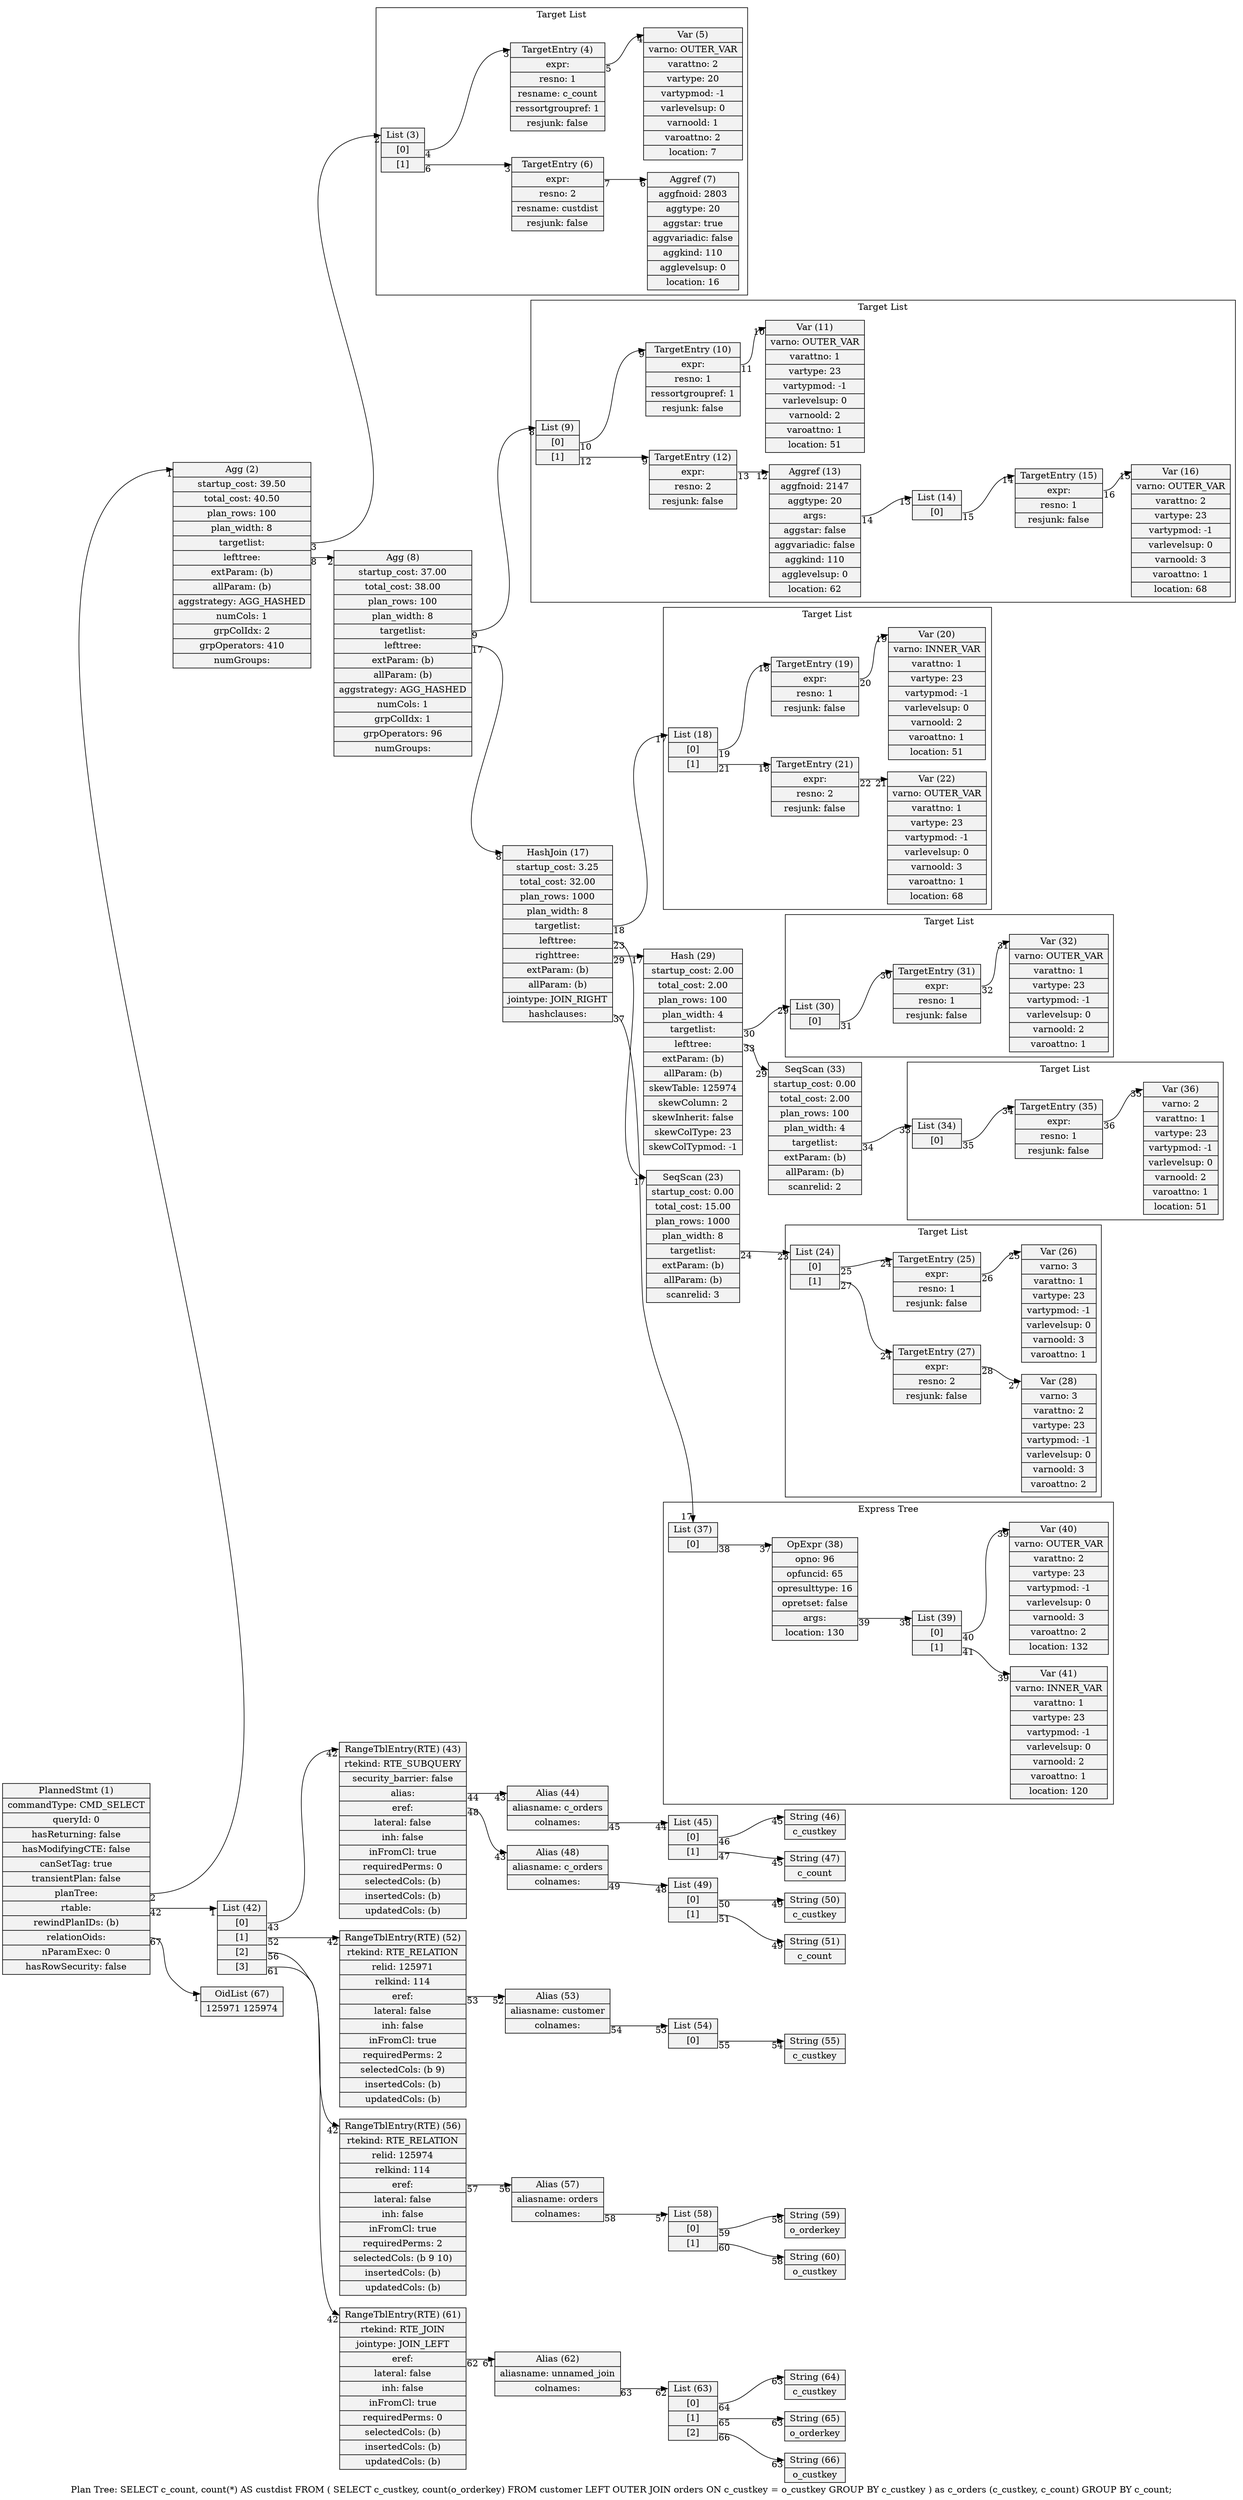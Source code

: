 digraph {
graph [rankdir = "LR", label = "Plan Tree: SELECT c_count, count(*) AS custdist FROM ( SELECT c_custkey, count(o_orderkey) FROM customer LEFT OUTER JOIN orders ON c_custkey = o_custkey GROUP BY c_custkey ) as c_orders (c_custkey, c_count) GROUP BY c_count;"]
node  [shape=record,style=filled,fillcolor=gray95]
edge  [arrowtail=empty]
46[label = "<head> String (46)|c_custkey"]
45[label = "<head> List (45)|<1> [0]|<2> [1]"]
47[label = "<head> String (47)|c_count"]
44[label = "<head> Alias (44)|aliasname: c_orders|<colnames> colnames: "]
48[label = "<head> Alias (48)|aliasname: c_orders|<colnames> colnames: "]
49[label = "<head> List (49)|<1> [0]|<2> [1]"]
50[label = "<head> String (50)|c_custkey"]
51[label = "<head> String (51)|c_count"]
53[label = "<head> Alias (53)|aliasname: customer|<colnames> colnames: "]
54[label = "<head> List (54)|<1> [0]"]
55[label = "<head> String (55)|c_custkey"]
57[label = "<head> Alias (57)|aliasname: orders|<colnames> colnames: "]
58[label = "<head> List (58)|<1> [0]|<2> [1]"]
59[label = "<head> String (59)|o_orderkey"]
60[label = "<head> String (60)|o_custkey"]
62[label = "<head> Alias (62)|aliasname: unnamed_join|<colnames> colnames: "]
63[label = "<head> List (63)|<1> [0]|<2> [1]|<3> [2]"]
64[label = "<head> String (64)|c_custkey"]
65[label = "<head> String (65)|o_orderkey"]
66[label = "<head> String (66)|o_custkey"]
8[label = "<head> Agg (8)|startup_cost: 37.00|total_cost: 38.00|plan_rows: 100|plan_width: 8|<targetlist> targetlist: |<lefttree> lefttree: |extParam: (b)|allParam: (b)|aggstrategy: AGG_HASHED|numCols: 1|grpColIdx: 1|grpOperators: 96|numGroups: "]
2[label = "<head> Agg (2)|startup_cost: 39.50|total_cost: 40.50|plan_rows: 100|plan_width: 8|<targetlist> targetlist: |<lefttree> lefttree: |extParam: (b)|allParam: (b)|aggstrategy: AGG_HASHED|numCols: 1|grpColIdx: 2|grpOperators: 410|numGroups: "]
43[label = "<head> RangeTblEntry(RTE) (43)|rtekind: RTE_SUBQUERY|security_barrier: false|<alias> alias: |<eref> eref: |lateral: false|inh: false|inFromCl: true|requiredPerms: 0|selectedCols: (b)|insertedCols: (b)|updatedCols: (b)"]
23[label = "<head> SeqScan (23)|startup_cost: 0.00|total_cost: 15.00|plan_rows: 1000|plan_width: 8|<targetlist> targetlist: |extParam: (b)|allParam: (b)|scanrelid: 3"]
33[label = "<head> SeqScan (33)|startup_cost: 0.00|total_cost: 2.00|plan_rows: 100|plan_width: 4|<targetlist> targetlist: |extParam: (b)|allParam: (b)|scanrelid: 2"]
29[label = "<head> Hash (29)|startup_cost: 2.00|total_cost: 2.00|plan_rows: 100|plan_width: 4|<targetlist> targetlist: |<lefttree> lefttree: |extParam: (b)|allParam: (b)|skewTable: 125974|skewColumn: 2|skewInherit: false|skewColType: 23|skewColTypmod: -1"]
17[label = "<head> HashJoin (17)|startup_cost: 3.25|total_cost: 32.00|plan_rows: 1000|plan_width: 8|<targetlist> targetlist: |<lefttree> lefttree: |<righttree> righttree: |extParam: (b)|allParam: (b)|jointype: JOIN_RIGHT|<hashclauses> hashclauses: "]
42[label = "<head> List (42)|<1> [0]|<2> [1]|<3> [2]|<4> [3]"]
67[label = "<head> OidList (67)|125971 125974 "]
52[label = "<head> RangeTblEntry(RTE) (52)|rtekind: RTE_RELATION|relid: 125971|relkind: 114|<eref> eref: |lateral: false|inh: false|inFromCl: true|requiredPerms: 2|selectedCols: (b 9)|insertedCols: (b)|updatedCols: (b)"]
56[label = "<head> RangeTblEntry(RTE) (56)|rtekind: RTE_RELATION|relid: 125974|relkind: 114|<eref> eref: |lateral: false|inh: false|inFromCl: true|requiredPerms: 2|selectedCols: (b 9 10)|insertedCols: (b)|updatedCols: (b)"]
61[label = "<head> RangeTblEntry(RTE) (61)|rtekind: RTE_JOIN|jointype: JOIN_LEFT|<eref> eref: |lateral: false|inh: false|inFromCl: true|requiredPerms: 0|selectedCols: (b)|insertedCols: (b)|updatedCols: (b)"]
1[label = "<head> PlannedStmt (1)|commandType: CMD_SELECT|queryId: 0|hasReturning: false|hasModifyingCTE: false|canSetTag: true|transientPlan: false|<planTree> planTree: |<rtable> rtable: |rewindPlanIDs: (b)|<relationOids> relationOids: |nParamExec: 0|hasRowSecurity: false"]

45:1 -> 46:head [headlabel = "45", taillabel = "46"]
45:2 -> 47:head [headlabel = "45", taillabel = "47"]
44:colnames -> 45:head [headlabel = "44", taillabel = "45"]
48:colnames -> 49:head [headlabel = "48", taillabel = "49"]
49:1 -> 50:head [headlabel = "49", taillabel = "50"]
49:2 -> 51:head [headlabel = "49", taillabel = "51"]
53:colnames -> 54:head [headlabel = "53", taillabel = "54"]
54:1 -> 55:head [headlabel = "54", taillabel = "55"]
57:colnames -> 58:head [headlabel = "57", taillabel = "58"]
58:1 -> 59:head [headlabel = "58", taillabel = "59"]
58:2 -> 60:head [headlabel = "58", taillabel = "60"]
62:colnames -> 63:head [headlabel = "62", taillabel = "63"]
63:1 -> 64:head [headlabel = "63", taillabel = "64"]
63:2 -> 65:head [headlabel = "63", taillabel = "65"]
63:3 -> 66:head [headlabel = "63", taillabel = "66"]
8:lefttree -> 17:head [headlabel = "8", taillabel = "17"]
8:targetlist -> 9:head [headlabel = "8", taillabel = "9"]
2:lefttree -> 8:head [headlabel = "2", taillabel = "8"]
2:targetlist -> 3:head [headlabel = "2", taillabel = "3"]
43:alias -> 44:head [headlabel = "43", taillabel = "44"]
43:eref -> 48:head [headlabel = "43", taillabel = "48"]
23:targetlist -> 24:head [headlabel = "23", taillabel = "24"]
33:targetlist -> 34:head [headlabel = "33", taillabel = "34"]
29:lefttree -> 33:head [headlabel = "29", taillabel = "33"]
29:targetlist -> 30:head [headlabel = "29", taillabel = "30"]
17:lefttree -> 23:head [headlabel = "17", taillabel = "23"]
17:righttree -> 29:head [headlabel = "17", taillabel = "29"]
17:hashclauses -> 37:head [headlabel = "17", taillabel = "37"]
17:targetlist -> 18:head [headlabel = "17", taillabel = "18"]
42:1 -> 43:head [headlabel = "42", taillabel = "43"]
42:2 -> 52:head [headlabel = "42", taillabel = "52"]
42:3 -> 56:head [headlabel = "42", taillabel = "56"]
42:4 -> 61:head [headlabel = "42", taillabel = "61"]
52:eref -> 53:head [headlabel = "52", taillabel = "53"]
56:eref -> 57:head [headlabel = "56", taillabel = "57"]
61:eref -> 62:head [headlabel = "61", taillabel = "62"]
1:planTree -> 2:head [headlabel = "1", taillabel = "2"]
1:rtable -> 42:head [headlabel = "1", taillabel = "42"]
1:relationOids -> 67:head [headlabel = "1", taillabel = "67"]

subgraph cluster_0 {
	label = "Target List";
	5[label = "<head> Var (5)|varno: OUTER_VAR|varattno: 2|vartype: 20|vartypmod: -1|varlevelsup: 0|varnoold: 1|varoattno: 2|location: 7"]
	4[label = "<head> TargetEntry (4)|<expr> expr: |resno: 1|resname: c_count|ressortgroupref: 1|resjunk: false"]
	3[label = "<head> List (3)|<1> [0]|<2> [1]"]
	7[label = "<head> Aggref (7)|aggfnoid: 2803|aggtype: 20|aggstar: true|aggvariadic: false|aggkind: 110|agglevelsup: 0|location: 16"]
	6[label = "<head> TargetEntry (6)|<expr> expr: |resno: 2|resname: custdist|resjunk: false"]

	4:expr -> 5:head [headlabel = "4", taillabel = "5"]
	3:1 -> 4:head [headlabel = "3", taillabel = "4"]
	3:2 -> 6:head [headlabel = "3", taillabel = "6"]
	6:expr -> 7:head [headlabel = "6", taillabel = "7"]
}

subgraph cluster_1 {
	label = "Target List";
	30[label = "<head> List (30)|<1> [0]"]
	32[label = "<head> Var (32)|varno: OUTER_VAR|varattno: 1|vartype: 23|vartypmod: -1|varlevelsup: 0|varnoold: 2|varoattno: 1"]
	31[label = "<head> TargetEntry (31)|<expr> expr: |resno: 1|resjunk: false"]

	30:1 -> 31:head [headlabel = "30", taillabel = "31"]
	31:expr -> 32:head [headlabel = "31", taillabel = "32"]
}

subgraph cluster_2 {
	label = "Target List";
	11[label = "<head> Var (11)|varno: OUTER_VAR|varattno: 1|vartype: 23|vartypmod: -1|varlevelsup: 0|varnoold: 2|varoattno: 1|location: 51"]
	10[label = "<head> TargetEntry (10)|<expr> expr: |resno: 1|ressortgroupref: 1|resjunk: false"]
	9[label = "<head> List (9)|<1> [0]|<2> [1]"]
	13[label = "<head> Aggref (13)|aggfnoid: 2147|aggtype: 20|<args> args: |aggstar: false|aggvariadic: false|aggkind: 110|agglevelsup: 0|location: 62"]
	15[label = "<head> TargetEntry (15)|<expr> expr: |resno: 1|resjunk: false"]
	16[label = "<head> Var (16)|varno: OUTER_VAR|varattno: 2|vartype: 23|vartypmod: -1|varlevelsup: 0|varnoold: 3|varoattno: 1|location: 68"]
	14[label = "<head> List (14)|<1> [0]"]
	12[label = "<head> TargetEntry (12)|<expr> expr: |resno: 2|resjunk: false"]

	10:expr -> 11:head [headlabel = "10", taillabel = "11"]
	9:1 -> 10:head [headlabel = "9", taillabel = "10"]
	9:2 -> 12:head [headlabel = "9", taillabel = "12"]
	13:args -> 14:head [headlabel = "13", taillabel = "14"]
	15:expr -> 16:head [headlabel = "15", taillabel = "16"]
	14:1 -> 15:head [headlabel = "14", taillabel = "15"]
	12:expr -> 13:head [headlabel = "12", taillabel = "13"]
}

subgraph cluster_3 {
	label = "Target List";
	24[label = "<head> List (24)|<1> [0]|<2> [1]"]
	25[label = "<head> TargetEntry (25)|<expr> expr: |resno: 1|resjunk: false"]
	26[label = "<head> Var (26)|varno: 3|varattno: 1|vartype: 23|vartypmod: -1|varlevelsup: 0|varnoold: 3|varoattno: 1"]
	27[label = "<head> TargetEntry (27)|<expr> expr: |resno: 2|resjunk: false"]
	28[label = "<head> Var (28)|varno: 3|varattno: 2|vartype: 23|vartypmod: -1|varlevelsup: 0|varnoold: 3|varoattno: 2"]

	24:1 -> 25:head [headlabel = "24", taillabel = "25"]
	24:2 -> 27:head [headlabel = "24", taillabel = "27"]
	25:expr -> 26:head [headlabel = "25", taillabel = "26"]
	27:expr -> 28:head [headlabel = "27", taillabel = "28"]
}

subgraph cluster_4 {
	label = "Express Tree";
	38[label = "<head> OpExpr (38)|opno: 96|opfuncid: 65|opresulttype: 16|opretset: false|<args> args: |location: 130"]
	40[label = "<head> Var (40)|varno: OUTER_VAR|varattno: 2|vartype: 23|vartypmod: -1|varlevelsup: 0|varnoold: 3|varoattno: 2|location: 132"]
	39[label = "<head> List (39)|<1> [0]|<2> [1]"]
	41[label = "<head> Var (41)|varno: INNER_VAR|varattno: 1|vartype: 23|vartypmod: -1|varlevelsup: 0|varnoold: 2|varoattno: 1|location: 120"]
	37[label = "<head> List (37)|<1> [0]"]

	38:args -> 39:head [headlabel = "38", taillabel = "39"]
	39:1 -> 40:head [headlabel = "39", taillabel = "40"]
	39:2 -> 41:head [headlabel = "39", taillabel = "41"]
	37:1 -> 38:head [headlabel = "37", taillabel = "38"]
}

subgraph cluster_5 {
	label = "Target List";
	19[label = "<head> TargetEntry (19)|<expr> expr: |resno: 1|resjunk: false"]
	20[label = "<head> Var (20)|varno: INNER_VAR|varattno: 1|vartype: 23|vartypmod: -1|varlevelsup: 0|varnoold: 2|varoattno: 1|location: 51"]
	18[label = "<head> List (18)|<1> [0]|<2> [1]"]
	21[label = "<head> TargetEntry (21)|<expr> expr: |resno: 2|resjunk: false"]
	22[label = "<head> Var (22)|varno: OUTER_VAR|varattno: 1|vartype: 23|vartypmod: -1|varlevelsup: 0|varnoold: 3|varoattno: 1|location: 68"]

	19:expr -> 20:head [headlabel = "19", taillabel = "20"]
	18:1 -> 19:head [headlabel = "18", taillabel = "19"]
	18:2 -> 21:head [headlabel = "18", taillabel = "21"]
	21:expr -> 22:head [headlabel = "21", taillabel = "22"]
}

subgraph cluster_6 {
	label = "Target List";
	35[label = "<head> TargetEntry (35)|<expr> expr: |resno: 1|resjunk: false"]
	36[label = "<head> Var (36)|varno: 2|varattno: 1|vartype: 23|vartypmod: -1|varlevelsup: 0|varnoold: 2|varoattno: 1|location: 51"]
	34[label = "<head> List (34)|<1> [0]"]

	35:expr -> 36:head [headlabel = "35", taillabel = "36"]
	34:1 -> 35:head [headlabel = "34", taillabel = "35"]
}

}

